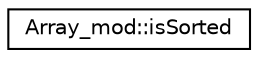 digraph "Graphical Class Hierarchy"
{
 // LATEX_PDF_SIZE
  edge [fontname="Helvetica",fontsize="10",labelfontname="Helvetica",labelfontsize="10"];
  node [fontname="Helvetica",fontsize="10",shape=record];
  rankdir="LR";
  Node0 [label="Array_mod::isSorted",height=0.2,width=0.4,color="black", fillcolor="white", style="filled",URL="$interfaceArray__mod_1_1isSorted.html",tooltip="Return .true. if the input array is sorted, either ascending or descending, or all equal,..."];
}
